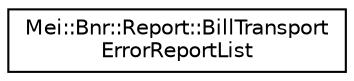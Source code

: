 digraph "Graphical Class Hierarchy"
{
  edge [fontname="Helvetica",fontsize="10",labelfontname="Helvetica",labelfontsize="10"];
  node [fontname="Helvetica",fontsize="10",shape=record];
  rankdir="LR";
  Node1 [label="Mei::Bnr::Report::BillTransport\lErrorReportList",height=0.2,width=0.4,color="black", fillcolor="white", style="filled",URL="$a00143.html",tooltip="BillTransportErrorReportList "];
}
